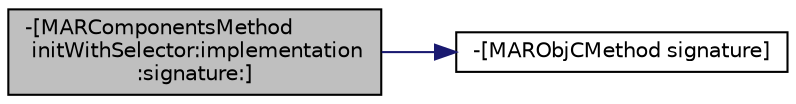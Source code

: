 digraph "-[MARComponentsMethod initWithSelector:implementation:signature:]"
{
  edge [fontname="Helvetica",fontsize="10",labelfontname="Helvetica",labelfontsize="10"];
  node [fontname="Helvetica",fontsize="10",shape=record];
  rankdir="LR";
  Node2 [label="-[MARComponentsMethod\l initWithSelector:implementation\l:signature:]",height=0.2,width=0.4,color="black", fillcolor="grey75", style="filled", fontcolor="black"];
  Node2 -> Node3 [color="midnightblue",fontsize="10",style="solid",fontname="Helvetica"];
  Node3 [label="-[MARObjCMethod signature]",height=0.2,width=0.4,color="black", fillcolor="white", style="filled",URL="$interface_m_a_r_obj_c_method.html#a2c706d26be0104fb5c705f2e30b2c7c4"];
}
